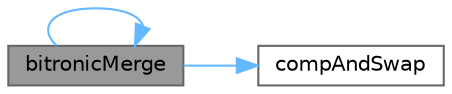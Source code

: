digraph "bitronicMerge"
{
 // LATEX_PDF_SIZE
  bgcolor="transparent";
  edge [fontname=Helvetica,fontsize=10,labelfontname=Helvetica,labelfontsize=10];
  node [fontname=Helvetica,fontsize=10,shape=box,height=0.2,width=0.4];
  rankdir="LR";
  Node1 [id="Node000001",label="bitronicMerge",height=0.2,width=0.4,color="gray40", fillcolor="grey60", style="filled", fontcolor="black",tooltip="Bitronic Merge This function will merge two arrays as needed for the Bitronic Sort."];
  Node1 -> Node1 [id="edge3_Node000001_Node000001",color="steelblue1",style="solid",tooltip=" "];
  Node1 -> Node2 [id="edge4_Node000001_Node000002",color="steelblue1",style="solid",tooltip=" "];
  Node2 [id="Node000002",label="compAndSwap",height=0.2,width=0.4,color="grey40", fillcolor="white", style="filled",URL="$main_8cpp.html#a5d1be08b0c289000f8cf9b9e4b371686",tooltip="CompAndSwap This function will compare two integers and swap if necessary."];
}

